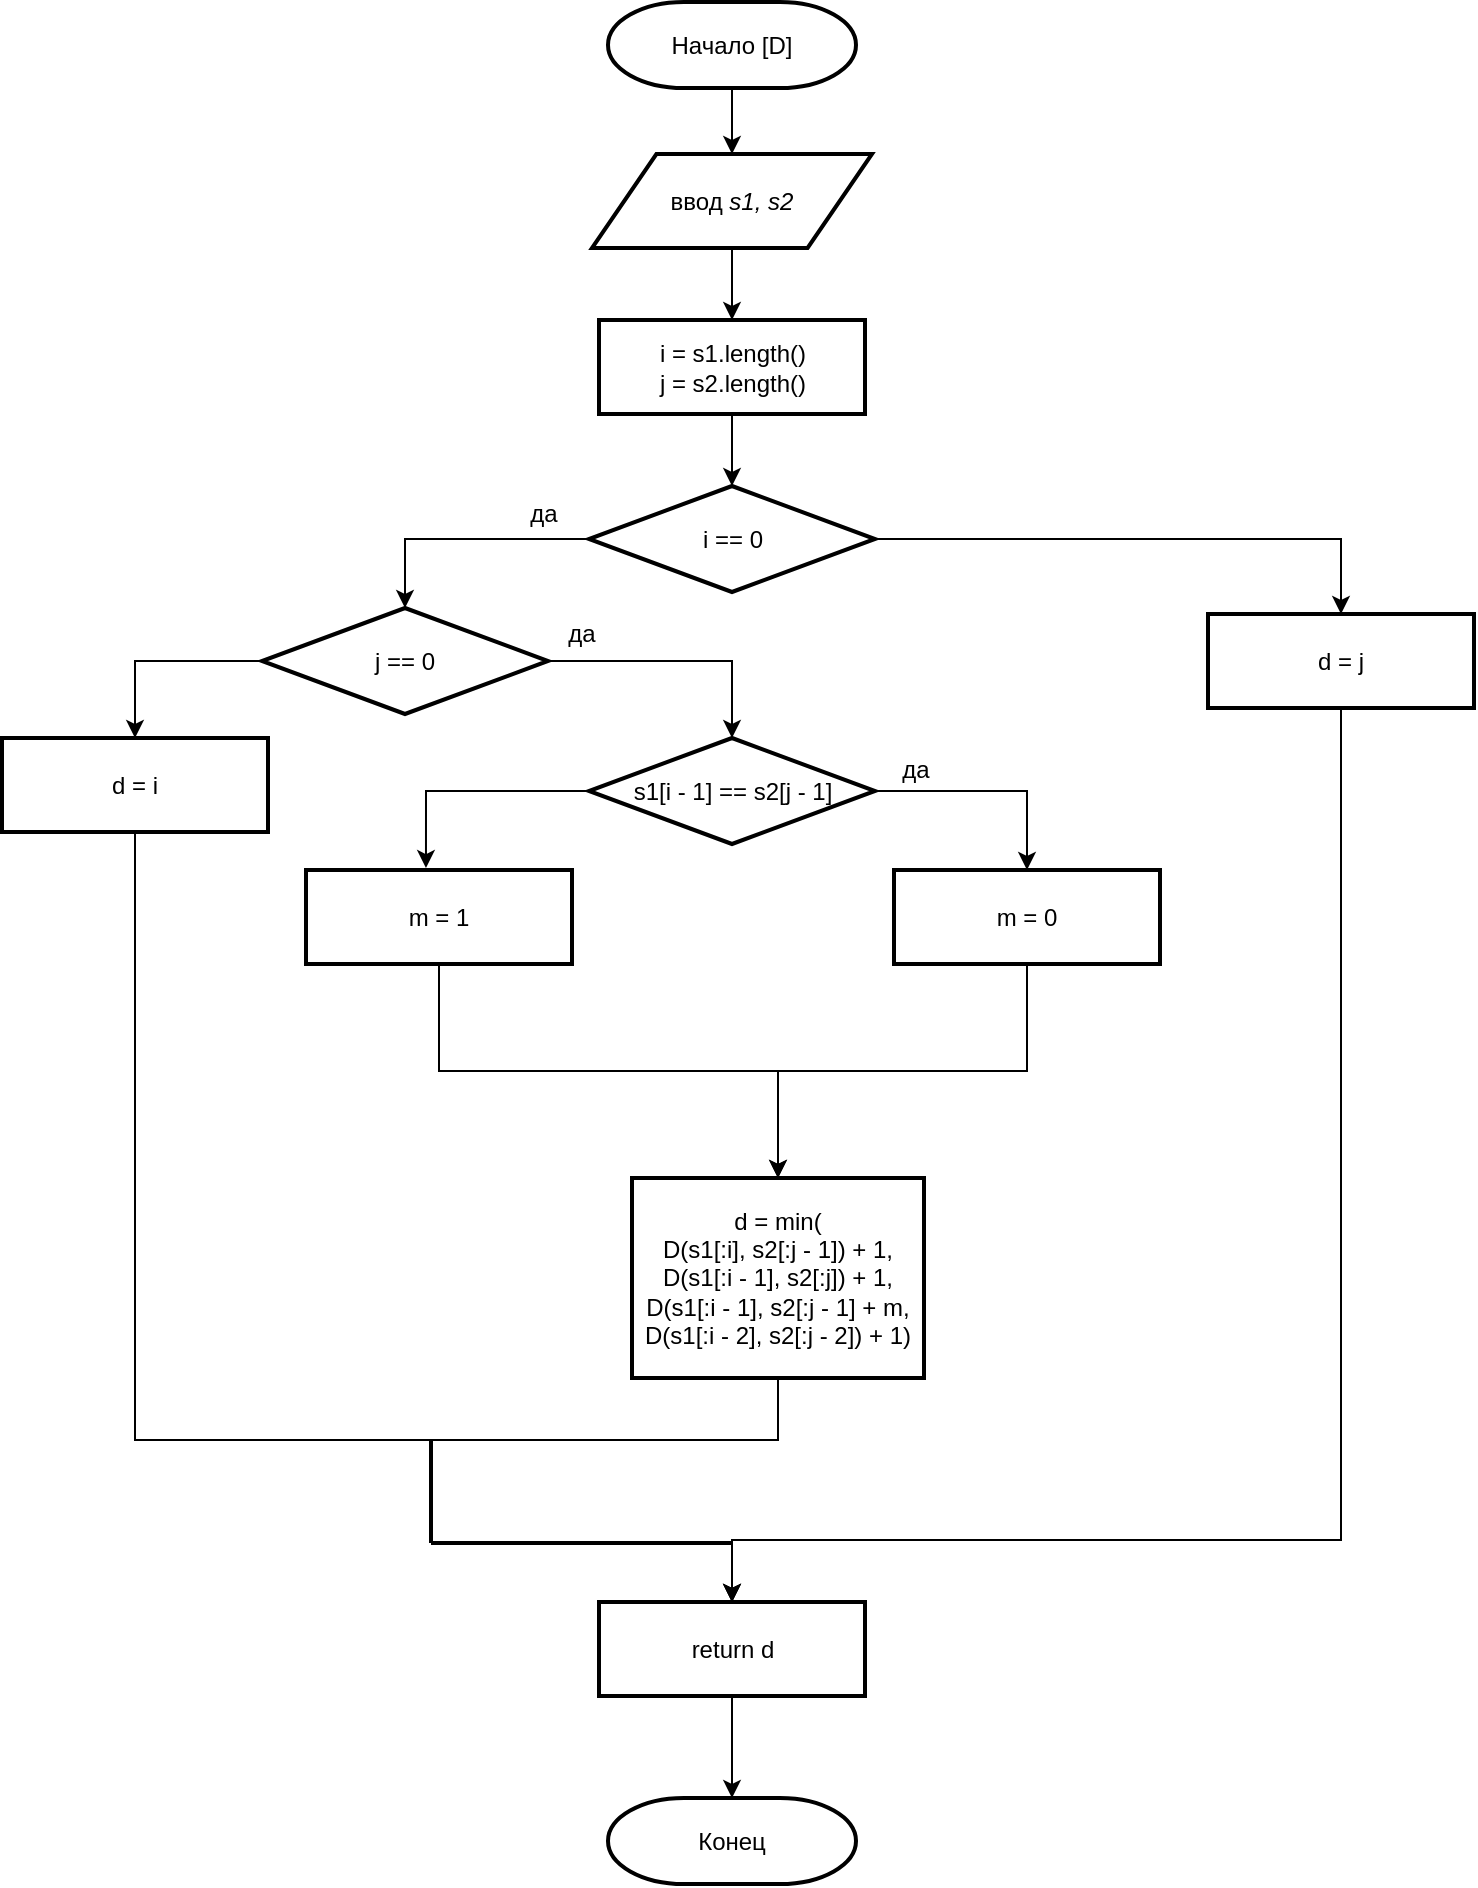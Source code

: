 <mxfile version="14.6.13" type="device"><diagram id="UNtcIUAhmpLbHy099_bf" name="Страница 1"><mxGraphModel dx="1579" dy="958" grid="0" gridSize="10" guides="1" tooltips="1" connect="1" arrows="1" fold="1" page="1" pageScale="1" pageWidth="827" pageHeight="1169" math="0" shadow="0"><root><mxCell id="0"/><mxCell id="1" parent="0"/><mxCell id="mYc4JMJ9THXZAYQifGmh-4" style="edgeStyle=orthogonalEdgeStyle;rounded=0;orthogonalLoop=1;jettySize=auto;html=1;" parent="1" source="mYc4JMJ9THXZAYQifGmh-2" target="mYc4JMJ9THXZAYQifGmh-3" edge="1"><mxGeometry relative="1" as="geometry"/></mxCell><mxCell id="mYc4JMJ9THXZAYQifGmh-2" value="Начало [D]" style="strokeWidth=2;html=1;shape=mxgraph.flowchart.terminator;whiteSpace=wrap;" parent="1" vertex="1"><mxGeometry x="307" y="82" width="124" height="43" as="geometry"/></mxCell><mxCell id="mYc4JMJ9THXZAYQifGmh-6" style="edgeStyle=orthogonalEdgeStyle;rounded=0;orthogonalLoop=1;jettySize=auto;html=1;" parent="1" source="mYc4JMJ9THXZAYQifGmh-3" target="mYc4JMJ9THXZAYQifGmh-5" edge="1"><mxGeometry relative="1" as="geometry"/></mxCell><mxCell id="mYc4JMJ9THXZAYQifGmh-3" value="ввод &lt;i&gt;s1, s2&lt;/i&gt;" style="shape=parallelogram;html=1;strokeWidth=2;perimeter=parallelogramPerimeter;whiteSpace=wrap;rounded=1;arcSize=0;size=0.23;" parent="1" vertex="1"><mxGeometry x="299" y="158" width="140" height="47" as="geometry"/></mxCell><mxCell id="mYc4JMJ9THXZAYQifGmh-8" style="edgeStyle=orthogonalEdgeStyle;rounded=0;orthogonalLoop=1;jettySize=auto;html=1;entryX=0.5;entryY=0;entryDx=0;entryDy=0;entryPerimeter=0;" parent="1" source="mYc4JMJ9THXZAYQifGmh-5" target="mYc4JMJ9THXZAYQifGmh-7" edge="1"><mxGeometry relative="1" as="geometry"/></mxCell><mxCell id="mYc4JMJ9THXZAYQifGmh-5" value="i = s1.length()&lt;br&gt;j = s2.length()" style="rounded=1;whiteSpace=wrap;html=1;absoluteArcSize=0;arcSize=0;strokeWidth=2;" parent="1" vertex="1"><mxGeometry x="302.5" y="241" width="133" height="47" as="geometry"/></mxCell><mxCell id="mYc4JMJ9THXZAYQifGmh-11" style="edgeStyle=orthogonalEdgeStyle;rounded=0;orthogonalLoop=1;jettySize=auto;html=1;entryX=0.5;entryY=0;entryDx=0;entryDy=0;entryPerimeter=0;" parent="1" source="mYc4JMJ9THXZAYQifGmh-7" target="mYc4JMJ9THXZAYQifGmh-10" edge="1"><mxGeometry relative="1" as="geometry"/></mxCell><mxCell id="mYc4JMJ9THXZAYQifGmh-24" style="edgeStyle=orthogonalEdgeStyle;rounded=0;orthogonalLoop=1;jettySize=auto;html=1;entryX=0.5;entryY=0;entryDx=0;entryDy=0;" parent="1" source="mYc4JMJ9THXZAYQifGmh-7" target="mYc4JMJ9THXZAYQifGmh-23" edge="1"><mxGeometry relative="1" as="geometry"/></mxCell><mxCell id="mYc4JMJ9THXZAYQifGmh-7" value="i == 0" style="strokeWidth=2;html=1;shape=mxgraph.flowchart.decision;whiteSpace=wrap;" parent="1" vertex="1"><mxGeometry x="297.5" y="324" width="143" height="53" as="geometry"/></mxCell><mxCell id="mYc4JMJ9THXZAYQifGmh-14" style="edgeStyle=orthogonalEdgeStyle;rounded=0;orthogonalLoop=1;jettySize=auto;html=1;entryX=0.5;entryY=0;entryDx=0;entryDy=0;entryPerimeter=0;" parent="1" source="mYc4JMJ9THXZAYQifGmh-10" target="mYc4JMJ9THXZAYQifGmh-13" edge="1"><mxGeometry relative="1" as="geometry"/></mxCell><mxCell id="mYc4JMJ9THXZAYQifGmh-26" style="edgeStyle=orthogonalEdgeStyle;rounded=0;orthogonalLoop=1;jettySize=auto;html=1;entryX=0.5;entryY=0;entryDx=0;entryDy=0;exitX=0;exitY=0.5;exitDx=0;exitDy=0;exitPerimeter=0;" parent="1" source="mYc4JMJ9THXZAYQifGmh-10" target="mYc4JMJ9THXZAYQifGmh-25" edge="1"><mxGeometry relative="1" as="geometry"/></mxCell><mxCell id="mYc4JMJ9THXZAYQifGmh-10" value="j == 0" style="strokeWidth=2;html=1;shape=mxgraph.flowchart.decision;whiteSpace=wrap;" parent="1" vertex="1"><mxGeometry x="134" y="385" width="143" height="53" as="geometry"/></mxCell><mxCell id="mYc4JMJ9THXZAYQifGmh-17" style="edgeStyle=orthogonalEdgeStyle;rounded=0;orthogonalLoop=1;jettySize=auto;html=1;entryX=0.451;entryY=-0.021;entryDx=0;entryDy=0;entryPerimeter=0;" parent="1" source="mYc4JMJ9THXZAYQifGmh-13" target="mYc4JMJ9THXZAYQifGmh-15" edge="1"><mxGeometry relative="1" as="geometry"/></mxCell><mxCell id="mYc4JMJ9THXZAYQifGmh-18" style="edgeStyle=orthogonalEdgeStyle;rounded=0;orthogonalLoop=1;jettySize=auto;html=1;" parent="1" source="mYc4JMJ9THXZAYQifGmh-13" target="mYc4JMJ9THXZAYQifGmh-16" edge="1"><mxGeometry relative="1" as="geometry"/></mxCell><mxCell id="mYc4JMJ9THXZAYQifGmh-13" value="s1[i - 1] == s2[j - 1]" style="strokeWidth=2;html=1;shape=mxgraph.flowchart.decision;whiteSpace=wrap;" parent="1" vertex="1"><mxGeometry x="297.5" y="450" width="143" height="53" as="geometry"/></mxCell><mxCell id="mYc4JMJ9THXZAYQifGmh-21" style="edgeStyle=orthogonalEdgeStyle;rounded=0;orthogonalLoop=1;jettySize=auto;html=1;exitX=0.5;exitY=1;exitDx=0;exitDy=0;" parent="1" source="mYc4JMJ9THXZAYQifGmh-15" target="mYc4JMJ9THXZAYQifGmh-20" edge="1"><mxGeometry relative="1" as="geometry"/></mxCell><mxCell id="mYc4JMJ9THXZAYQifGmh-15" value="m = 1" style="rounded=1;whiteSpace=wrap;html=1;absoluteArcSize=1;arcSize=0;strokeWidth=2;" parent="1" vertex="1"><mxGeometry x="156" y="516" width="133" height="47" as="geometry"/></mxCell><mxCell id="mYc4JMJ9THXZAYQifGmh-22" style="edgeStyle=orthogonalEdgeStyle;rounded=0;orthogonalLoop=1;jettySize=auto;html=1;entryX=0.5;entryY=0;entryDx=0;entryDy=0;exitX=0.5;exitY=1;exitDx=0;exitDy=0;" parent="1" source="mYc4JMJ9THXZAYQifGmh-16" target="mYc4JMJ9THXZAYQifGmh-20" edge="1"><mxGeometry relative="1" as="geometry"/></mxCell><mxCell id="mYc4JMJ9THXZAYQifGmh-16" value="m = 0" style="rounded=1;whiteSpace=wrap;html=1;absoluteArcSize=1;arcSize=0;strokeWidth=2;" parent="1" vertex="1"><mxGeometry x="450" y="516" width="133" height="47" as="geometry"/></mxCell><mxCell id="mYc4JMJ9THXZAYQifGmh-29" style="edgeStyle=orthogonalEdgeStyle;rounded=0;orthogonalLoop=1;jettySize=auto;html=1;entryX=0.5;entryY=0;entryDx=0;entryDy=0;exitX=0.5;exitY=1;exitDx=0;exitDy=0;" parent="1" source="mYc4JMJ9THXZAYQifGmh-20" target="mYc4JMJ9THXZAYQifGmh-27" edge="1"><mxGeometry relative="1" as="geometry"><Array as="points"><mxPoint x="392" y="801"/><mxPoint x="219" y="801"/><mxPoint x="219" y="853"/><mxPoint x="369" y="853"/></Array></mxGeometry></mxCell><mxCell id="mYc4JMJ9THXZAYQifGmh-20" value="d = min(&lt;br&gt;D(s1[:i], s2[:j - 1]) + 1,&lt;br&gt;D(s1[:i - 1], s2[:j]) + 1,&lt;br&gt;D(s1[:i - 1], s2[:j - 1] + m,&lt;br&gt;D(s1[:i - 2], s2[:j - 2]) + 1)" style="rounded=1;whiteSpace=wrap;html=1;absoluteArcSize=1;arcSize=0;strokeWidth=2;" parent="1" vertex="1"><mxGeometry x="319" y="670" width="146" height="100" as="geometry"/></mxCell><mxCell id="mYc4JMJ9THXZAYQifGmh-30" style="edgeStyle=orthogonalEdgeStyle;rounded=0;orthogonalLoop=1;jettySize=auto;html=1;entryX=0.5;entryY=0;entryDx=0;entryDy=0;exitX=0.5;exitY=1;exitDx=0;exitDy=0;" parent="1" source="mYc4JMJ9THXZAYQifGmh-23" target="mYc4JMJ9THXZAYQifGmh-27" edge="1"><mxGeometry relative="1" as="geometry"><Array as="points"><mxPoint x="674" y="851"/><mxPoint x="369" y="851"/></Array></mxGeometry></mxCell><mxCell id="mYc4JMJ9THXZAYQifGmh-23" value="d = j" style="rounded=1;whiteSpace=wrap;html=1;absoluteArcSize=1;arcSize=0;strokeWidth=2;" parent="1" vertex="1"><mxGeometry x="607" y="388" width="133" height="47" as="geometry"/></mxCell><mxCell id="mYc4JMJ9THXZAYQifGmh-28" style="edgeStyle=orthogonalEdgeStyle;rounded=0;orthogonalLoop=1;jettySize=auto;html=1;entryX=0.5;entryY=0;entryDx=0;entryDy=0;exitX=0.5;exitY=1;exitDx=0;exitDy=0;" parent="1" source="mYc4JMJ9THXZAYQifGmh-25" target="mYc4JMJ9THXZAYQifGmh-27" edge="1"><mxGeometry relative="1" as="geometry"><Array as="points"><mxPoint x="71" y="801"/><mxPoint x="218" y="801"/><mxPoint x="218" y="852"/><mxPoint x="369" y="852"/></Array></mxGeometry></mxCell><mxCell id="mYc4JMJ9THXZAYQifGmh-25" value="d = i" style="rounded=1;whiteSpace=wrap;html=1;absoluteArcSize=1;arcSize=0;strokeWidth=2;" parent="1" vertex="1"><mxGeometry x="4" y="450" width="133" height="47" as="geometry"/></mxCell><mxCell id="mYc4JMJ9THXZAYQifGmh-33" style="edgeStyle=orthogonalEdgeStyle;rounded=0;orthogonalLoop=1;jettySize=auto;html=1;entryX=0.5;entryY=0;entryDx=0;entryDy=0;entryPerimeter=0;" parent="1" source="mYc4JMJ9THXZAYQifGmh-27" target="mYc4JMJ9THXZAYQifGmh-31" edge="1"><mxGeometry relative="1" as="geometry"/></mxCell><mxCell id="mYc4JMJ9THXZAYQifGmh-27" value="return d" style="rounded=1;whiteSpace=wrap;html=1;absoluteArcSize=1;arcSize=0;strokeWidth=2;" parent="1" vertex="1"><mxGeometry x="302.5" y="882" width="133" height="47" as="geometry"/></mxCell><mxCell id="mYc4JMJ9THXZAYQifGmh-31" value="Конец" style="strokeWidth=2;html=1;shape=mxgraph.flowchart.terminator;whiteSpace=wrap;" parent="1" vertex="1"><mxGeometry x="307" y="980" width="124" height="43" as="geometry"/></mxCell><mxCell id="-_wrYlFNXTUUUL4Wg7MW-1" value="да" style="text;html=1;strokeColor=none;fillColor=none;align=center;verticalAlign=middle;whiteSpace=wrap;rounded=0;" vertex="1" parent="1"><mxGeometry x="255" y="328" width="40" height="20" as="geometry"/></mxCell><mxCell id="-_wrYlFNXTUUUL4Wg7MW-2" value="да" style="text;html=1;strokeColor=none;fillColor=none;align=center;verticalAlign=middle;whiteSpace=wrap;rounded=0;" vertex="1" parent="1"><mxGeometry x="274" y="388" width="40" height="20" as="geometry"/></mxCell><mxCell id="-_wrYlFNXTUUUL4Wg7MW-3" value="да" style="text;html=1;strokeColor=none;fillColor=none;align=center;verticalAlign=middle;whiteSpace=wrap;rounded=0;" vertex="1" parent="1"><mxGeometry x="440.5" y="456" width="40" height="20" as="geometry"/></mxCell></root></mxGraphModel></diagram></mxfile>